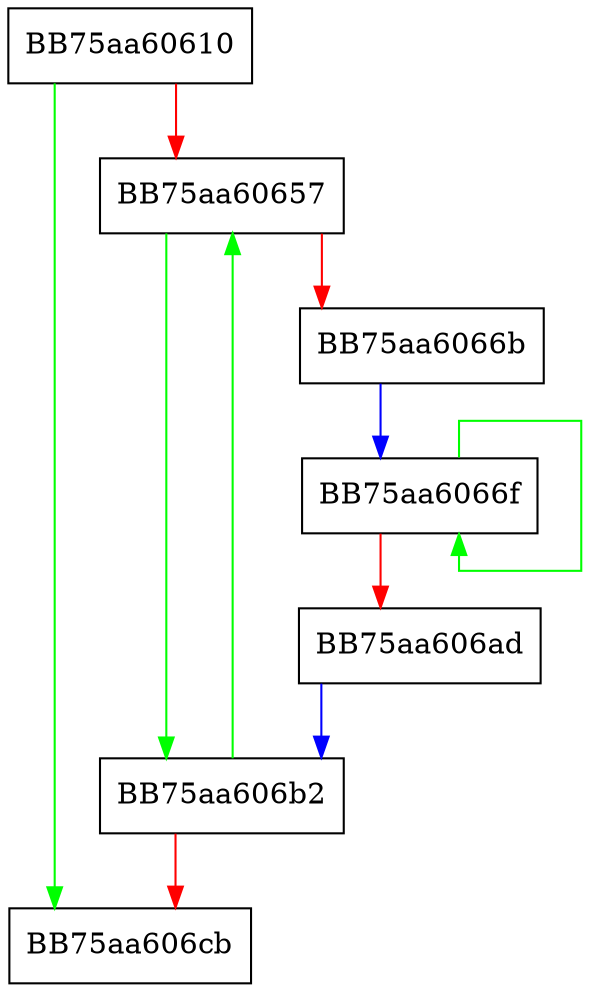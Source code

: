digraph Decrypt {
  node [shape="box"];
  graph [splines=ortho];
  BB75aa60610 -> BB75aa606cb [color="green"];
  BB75aa60610 -> BB75aa60657 [color="red"];
  BB75aa60657 -> BB75aa606b2 [color="green"];
  BB75aa60657 -> BB75aa6066b [color="red"];
  BB75aa6066b -> BB75aa6066f [color="blue"];
  BB75aa6066f -> BB75aa6066f [color="green"];
  BB75aa6066f -> BB75aa606ad [color="red"];
  BB75aa606ad -> BB75aa606b2 [color="blue"];
  BB75aa606b2 -> BB75aa60657 [color="green"];
  BB75aa606b2 -> BB75aa606cb [color="red"];
}